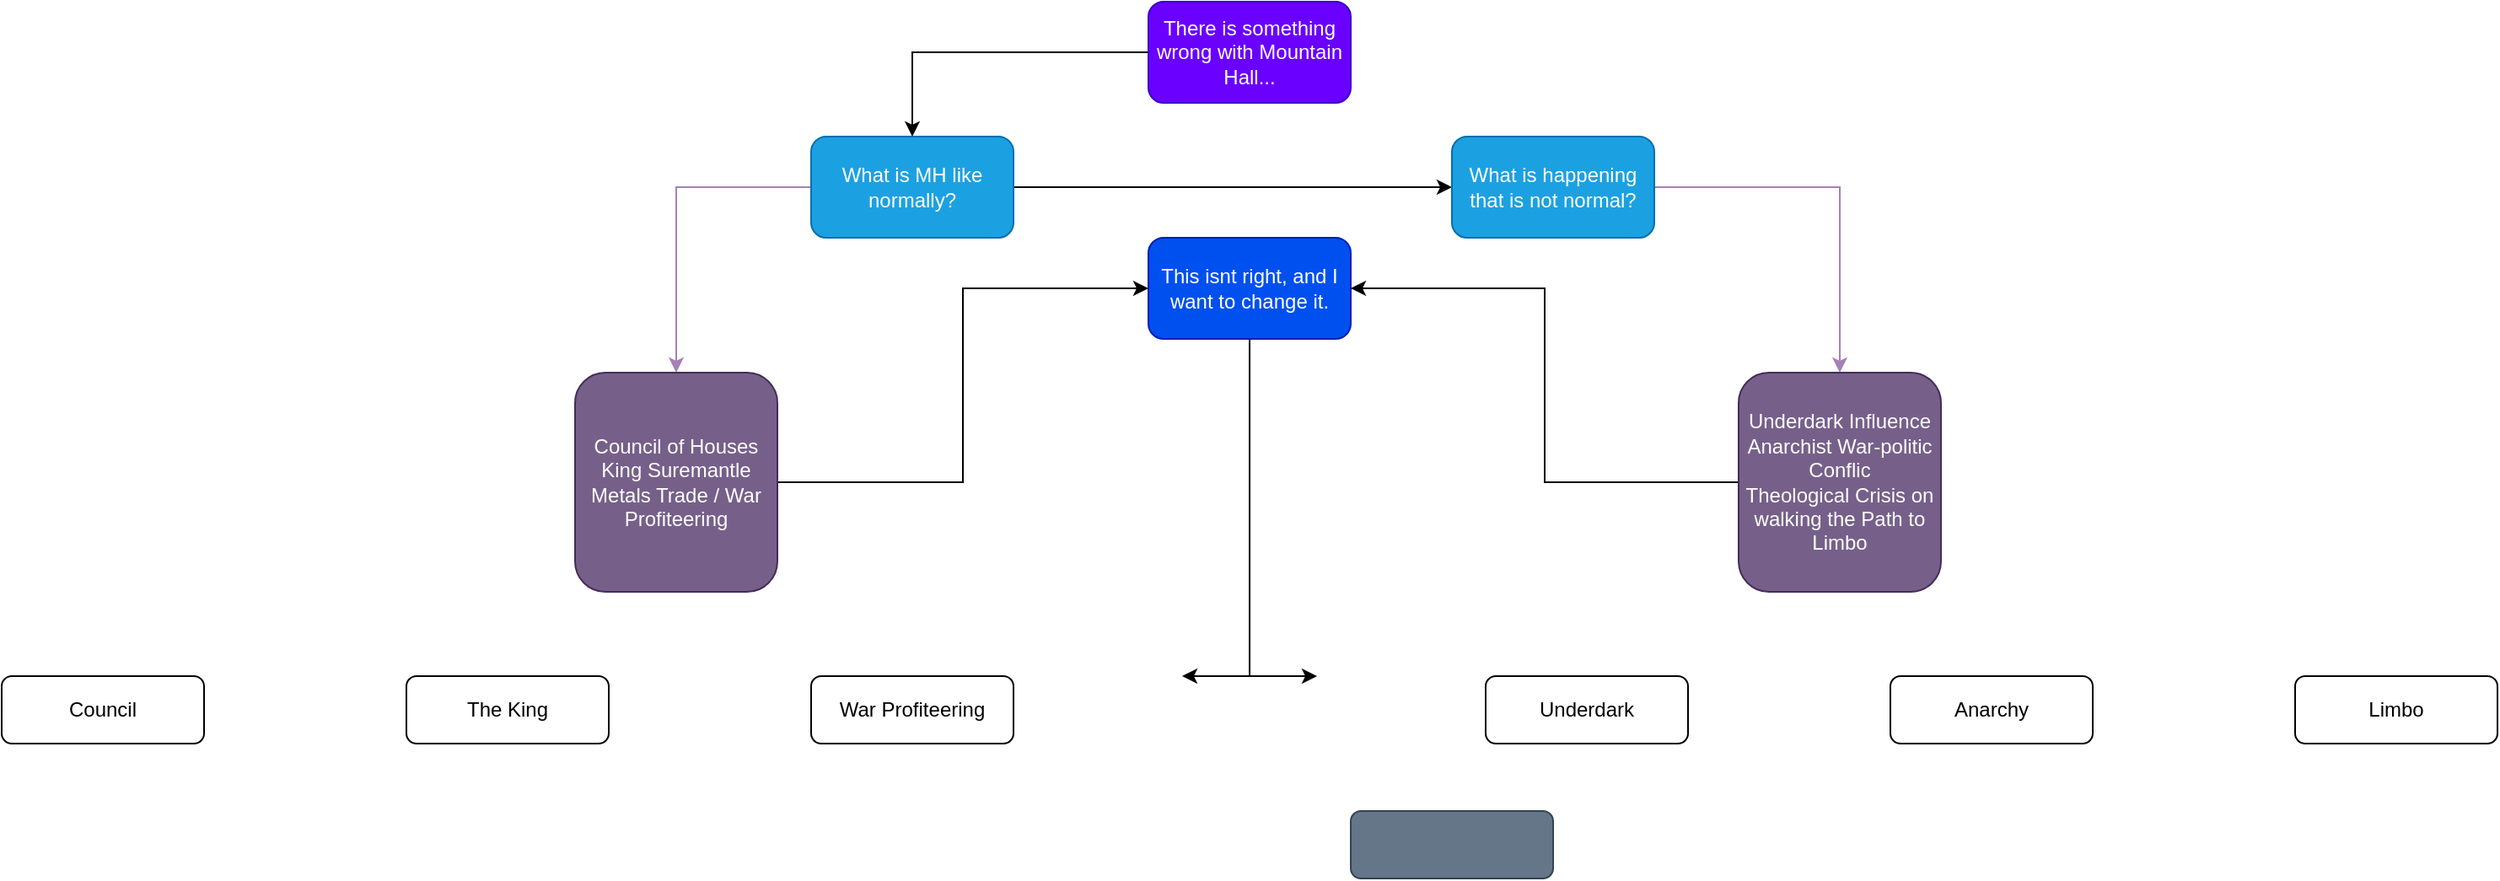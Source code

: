 <mxfile version="24.2.5" type="device">
  <diagram name="Page-1" id="ezWERZM7cqdSswIlB_YG">
    <mxGraphModel dx="1838" dy="573" grid="1" gridSize="10" guides="1" tooltips="1" connect="1" arrows="1" fold="1" page="1" pageScale="1" pageWidth="850" pageHeight="1100" math="0" shadow="0">
      <root>
        <mxCell id="0" />
        <mxCell id="1" parent="0" />
        <mxCell id="E7TBdnryxwROGaCkr57B-3" style="edgeStyle=orthogonalEdgeStyle;rounded=0;orthogonalLoop=1;jettySize=auto;html=1;exitX=0;exitY=0.5;exitDx=0;exitDy=0;entryX=0.5;entryY=0;entryDx=0;entryDy=0;" edge="1" parent="1" source="E7TBdnryxwROGaCkr57B-1" target="E7TBdnryxwROGaCkr57B-2">
          <mxGeometry relative="1" as="geometry" />
        </mxCell>
        <mxCell id="E7TBdnryxwROGaCkr57B-1" value="There is something wrong with Mountain Hall..." style="rounded=1;whiteSpace=wrap;html=1;fillColor=#6a00ff;fontColor=#ffffff;strokeColor=#3700CC;" vertex="1" parent="1">
          <mxGeometry x="360" y="40" width="120" height="60" as="geometry" />
        </mxCell>
        <mxCell id="E7TBdnryxwROGaCkr57B-10" value="" style="edgeStyle=orthogonalEdgeStyle;rounded=0;orthogonalLoop=1;jettySize=auto;html=1;strokeColor=#A680B8;" edge="1" parent="1" source="E7TBdnryxwROGaCkr57B-2" target="E7TBdnryxwROGaCkr57B-9">
          <mxGeometry relative="1" as="geometry" />
        </mxCell>
        <mxCell id="E7TBdnryxwROGaCkr57B-21" style="edgeStyle=orthogonalEdgeStyle;rounded=0;orthogonalLoop=1;jettySize=auto;html=1;exitX=1;exitY=0.5;exitDx=0;exitDy=0;entryX=0;entryY=0.5;entryDx=0;entryDy=0;" edge="1" parent="1" source="E7TBdnryxwROGaCkr57B-2" target="E7TBdnryxwROGaCkr57B-4">
          <mxGeometry relative="1" as="geometry" />
        </mxCell>
        <mxCell id="E7TBdnryxwROGaCkr57B-2" value="What is MH like normally?" style="rounded=1;whiteSpace=wrap;html=1;fillColor=#1ba1e2;fontColor=#ffffff;strokeColor=#006EAF;" vertex="1" parent="1">
          <mxGeometry x="160" y="120" width="120" height="60" as="geometry" />
        </mxCell>
        <mxCell id="E7TBdnryxwROGaCkr57B-18" style="edgeStyle=orthogonalEdgeStyle;rounded=0;orthogonalLoop=1;jettySize=auto;html=1;exitX=1;exitY=0.5;exitDx=0;exitDy=0;entryX=0.5;entryY=0;entryDx=0;entryDy=0;strokeColor=#A680B8;" edge="1" parent="1" source="E7TBdnryxwROGaCkr57B-4" target="E7TBdnryxwROGaCkr57B-15">
          <mxGeometry relative="1" as="geometry">
            <mxPoint x="220" y="400" as="targetPoint" />
          </mxGeometry>
        </mxCell>
        <mxCell id="E7TBdnryxwROGaCkr57B-4" value="What is happening that is not normal?" style="rounded=1;whiteSpace=wrap;html=1;fillColor=#1ba1e2;fontColor=#ffffff;strokeColor=#006EAF;" vertex="1" parent="1">
          <mxGeometry x="540" y="120" width="120" height="60" as="geometry" />
        </mxCell>
        <mxCell id="E7TBdnryxwROGaCkr57B-30" style="edgeStyle=orthogonalEdgeStyle;rounded=0;orthogonalLoop=1;jettySize=auto;html=1;exitX=0.5;exitY=1;exitDx=0;exitDy=0;endArrow=none;endFill=0;" edge="1" parent="1" source="E7TBdnryxwROGaCkr57B-6">
          <mxGeometry relative="1" as="geometry">
            <mxPoint x="420" y="440" as="targetPoint" />
          </mxGeometry>
        </mxCell>
        <mxCell id="E7TBdnryxwROGaCkr57B-6" value="This isnt right, and I want to change it." style="rounded=1;whiteSpace=wrap;html=1;fillColor=#0050ef;fontColor=#ffffff;strokeColor=#001DBC;" vertex="1" parent="1">
          <mxGeometry x="360" y="180" width="120" height="60" as="geometry" />
        </mxCell>
        <mxCell id="E7TBdnryxwROGaCkr57B-22" style="edgeStyle=orthogonalEdgeStyle;rounded=0;orthogonalLoop=1;jettySize=auto;html=1;exitX=1;exitY=0.5;exitDx=0;exitDy=0;entryX=0;entryY=0.5;entryDx=0;entryDy=0;" edge="1" parent="1" source="E7TBdnryxwROGaCkr57B-9" target="E7TBdnryxwROGaCkr57B-6">
          <mxGeometry relative="1" as="geometry" />
        </mxCell>
        <mxCell id="E7TBdnryxwROGaCkr57B-9" value="Council of Houses&lt;div&gt;King Suremantle&lt;/div&gt;&lt;div&gt;Metals Trade / War Profiteering&lt;/div&gt;" style="rounded=1;whiteSpace=wrap;html=1;fillColor=#76608a;fontColor=#ffffff;strokeColor=#432D57;" vertex="1" parent="1">
          <mxGeometry x="20" y="260" width="120" height="130" as="geometry" />
        </mxCell>
        <mxCell id="E7TBdnryxwROGaCkr57B-23" style="edgeStyle=orthogonalEdgeStyle;rounded=0;orthogonalLoop=1;jettySize=auto;html=1;exitX=0;exitY=0.5;exitDx=0;exitDy=0;entryX=1;entryY=0.5;entryDx=0;entryDy=0;" edge="1" parent="1" source="E7TBdnryxwROGaCkr57B-15" target="E7TBdnryxwROGaCkr57B-6">
          <mxGeometry relative="1" as="geometry" />
        </mxCell>
        <mxCell id="E7TBdnryxwROGaCkr57B-15" value="Underdark Influence&lt;div&gt;Anarchist War-politic Conflic&lt;br&gt;&lt;div&gt;Theological Crisis on walking the Path to Limbo&lt;/div&gt;&lt;/div&gt;" style="rounded=1;whiteSpace=wrap;html=1;fillColor=#76608a;fontColor=#ffffff;strokeColor=#432D57;" vertex="1" parent="1">
          <mxGeometry x="710" y="260" width="120" height="130" as="geometry" />
        </mxCell>
        <mxCell id="E7TBdnryxwROGaCkr57B-24" value="Council" style="rounded=1;whiteSpace=wrap;html=1;" vertex="1" parent="1">
          <mxGeometry x="-320" y="440" width="120" height="40" as="geometry" />
        </mxCell>
        <mxCell id="E7TBdnryxwROGaCkr57B-25" value="The King" style="rounded=1;whiteSpace=wrap;html=1;" vertex="1" parent="1">
          <mxGeometry x="-80" y="440" width="120" height="40" as="geometry" />
        </mxCell>
        <mxCell id="E7TBdnryxwROGaCkr57B-26" value="War Profiteering" style="rounded=1;whiteSpace=wrap;html=1;" vertex="1" parent="1">
          <mxGeometry x="160" y="440" width="120" height="40" as="geometry" />
        </mxCell>
        <mxCell id="E7TBdnryxwROGaCkr57B-27" value="Underdark" style="rounded=1;whiteSpace=wrap;html=1;" vertex="1" parent="1">
          <mxGeometry x="560" y="440" width="120" height="40" as="geometry" />
        </mxCell>
        <mxCell id="E7TBdnryxwROGaCkr57B-28" value="Anarchy" style="rounded=1;whiteSpace=wrap;html=1;" vertex="1" parent="1">
          <mxGeometry x="800" y="440" width="120" height="40" as="geometry" />
        </mxCell>
        <mxCell id="E7TBdnryxwROGaCkr57B-29" value="Limbo" style="rounded=1;whiteSpace=wrap;html=1;" vertex="1" parent="1">
          <mxGeometry x="1040" y="440" width="120" height="40" as="geometry" />
        </mxCell>
        <mxCell id="E7TBdnryxwROGaCkr57B-31" value="" style="endArrow=classic;html=1;rounded=0;startArrow=classic;startFill=1;endFill=1;" edge="1" parent="1">
          <mxGeometry width="50" height="50" relative="1" as="geometry">
            <mxPoint x="380" y="440" as="sourcePoint" />
            <mxPoint x="460" y="440" as="targetPoint" />
          </mxGeometry>
        </mxCell>
        <mxCell id="E7TBdnryxwROGaCkr57B-33" value="" style="rounded=1;whiteSpace=wrap;html=1;fillColor=#647687;fontColor=#ffffff;strokeColor=#314354;" vertex="1" parent="1">
          <mxGeometry x="480" y="520" width="120" height="40" as="geometry" />
        </mxCell>
      </root>
    </mxGraphModel>
  </diagram>
</mxfile>
